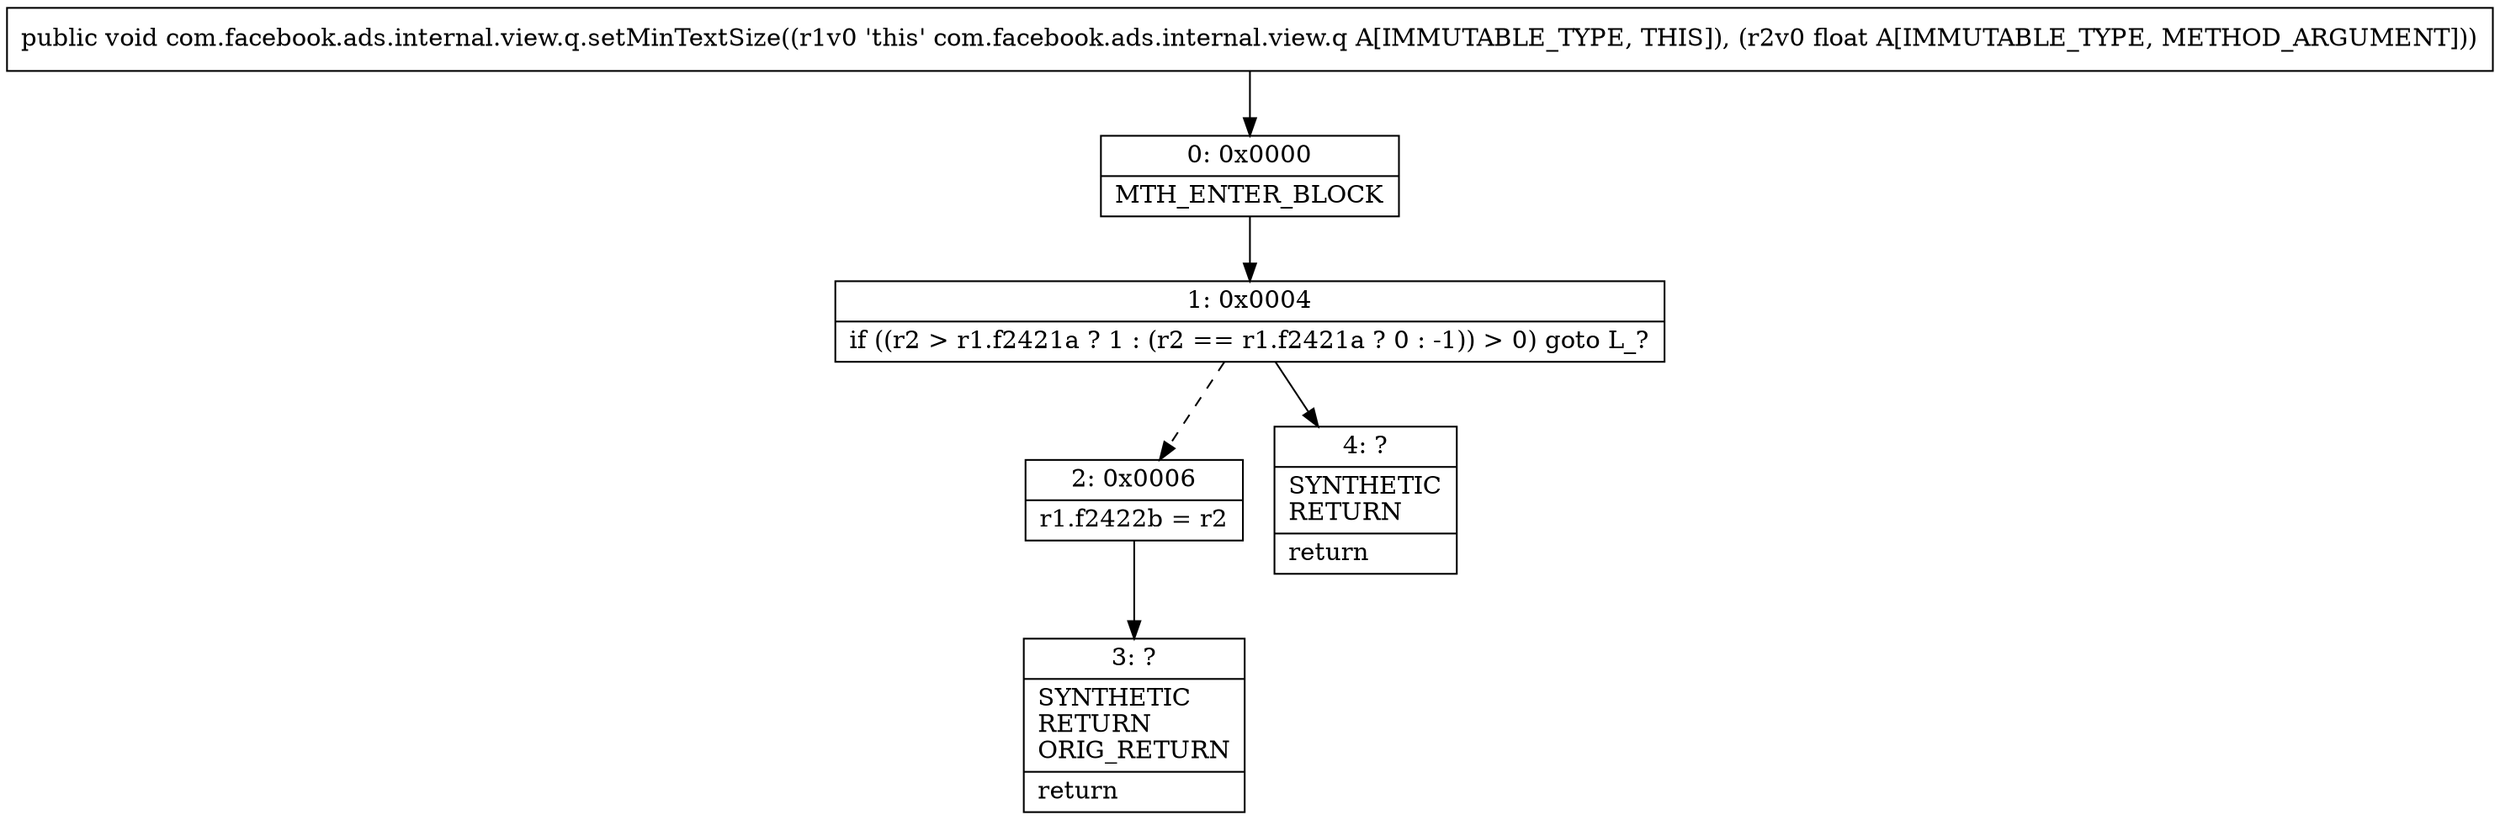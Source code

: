 digraph "CFG forcom.facebook.ads.internal.view.q.setMinTextSize(F)V" {
Node_0 [shape=record,label="{0\:\ 0x0000|MTH_ENTER_BLOCK\l}"];
Node_1 [shape=record,label="{1\:\ 0x0004|if ((r2 \> r1.f2421a ? 1 : (r2 == r1.f2421a ? 0 : \-1)) \> 0) goto L_?\l}"];
Node_2 [shape=record,label="{2\:\ 0x0006|r1.f2422b = r2\l}"];
Node_3 [shape=record,label="{3\:\ ?|SYNTHETIC\lRETURN\lORIG_RETURN\l|return\l}"];
Node_4 [shape=record,label="{4\:\ ?|SYNTHETIC\lRETURN\l|return\l}"];
MethodNode[shape=record,label="{public void com.facebook.ads.internal.view.q.setMinTextSize((r1v0 'this' com.facebook.ads.internal.view.q A[IMMUTABLE_TYPE, THIS]), (r2v0 float A[IMMUTABLE_TYPE, METHOD_ARGUMENT])) }"];
MethodNode -> Node_0;
Node_0 -> Node_1;
Node_1 -> Node_2[style=dashed];
Node_1 -> Node_4;
Node_2 -> Node_3;
}

